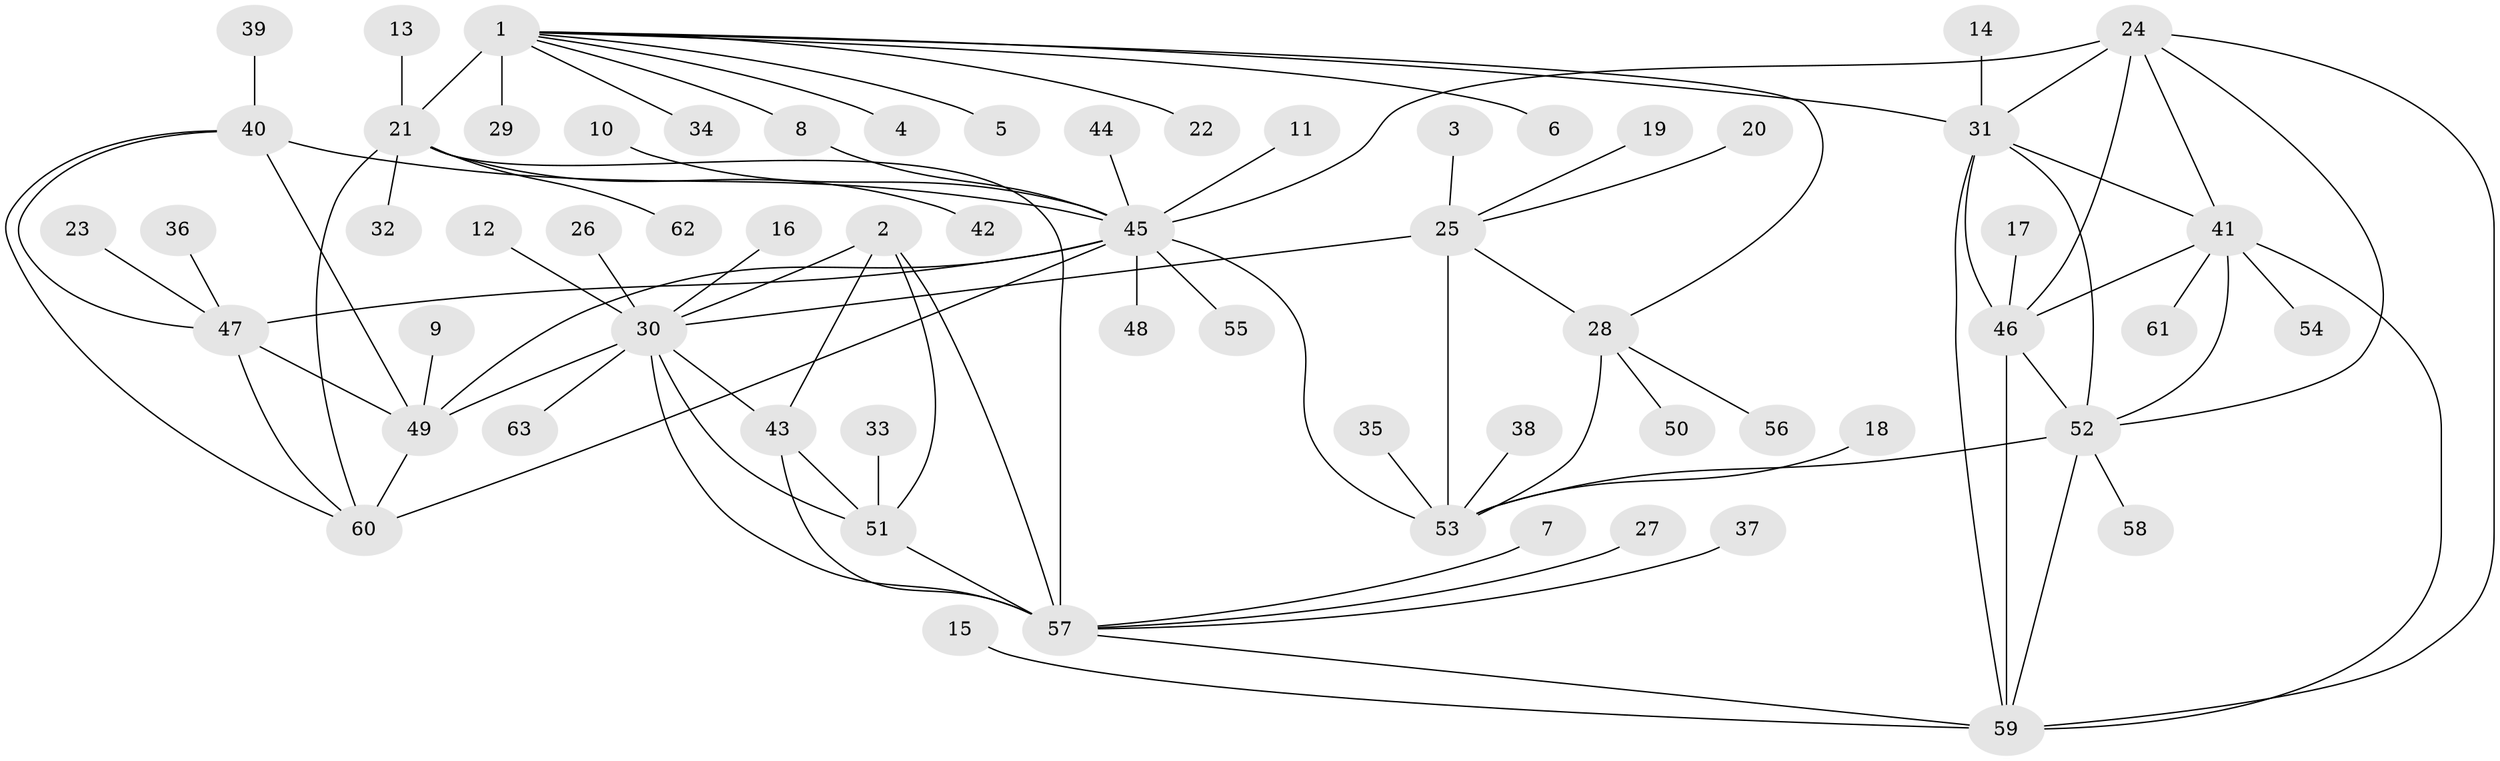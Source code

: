 // original degree distribution, {9: 0.0873015873015873, 8: 0.031746031746031744, 7: 0.03968253968253968, 5: 0.015873015873015872, 13: 0.007936507936507936, 6: 0.015873015873015872, 12: 0.007936507936507936, 10: 0.023809523809523808, 11: 0.007936507936507936, 2: 0.047619047619047616, 1: 0.6825396825396826, 3: 0.031746031746031744}
// Generated by graph-tools (version 1.1) at 2025/50/03/09/25 03:50:34]
// undirected, 63 vertices, 92 edges
graph export_dot {
graph [start="1"]
  node [color=gray90,style=filled];
  1;
  2;
  3;
  4;
  5;
  6;
  7;
  8;
  9;
  10;
  11;
  12;
  13;
  14;
  15;
  16;
  17;
  18;
  19;
  20;
  21;
  22;
  23;
  24;
  25;
  26;
  27;
  28;
  29;
  30;
  31;
  32;
  33;
  34;
  35;
  36;
  37;
  38;
  39;
  40;
  41;
  42;
  43;
  44;
  45;
  46;
  47;
  48;
  49;
  50;
  51;
  52;
  53;
  54;
  55;
  56;
  57;
  58;
  59;
  60;
  61;
  62;
  63;
  1 -- 4 [weight=1.0];
  1 -- 5 [weight=1.0];
  1 -- 6 [weight=1.0];
  1 -- 8 [weight=1.0];
  1 -- 21 [weight=8.0];
  1 -- 22 [weight=1.0];
  1 -- 28 [weight=1.0];
  1 -- 29 [weight=1.0];
  1 -- 31 [weight=1.0];
  1 -- 34 [weight=1.0];
  2 -- 30 [weight=1.0];
  2 -- 43 [weight=1.0];
  2 -- 51 [weight=2.0];
  2 -- 57 [weight=1.0];
  3 -- 25 [weight=1.0];
  7 -- 57 [weight=1.0];
  8 -- 45 [weight=1.0];
  9 -- 49 [weight=1.0];
  10 -- 45 [weight=1.0];
  11 -- 45 [weight=1.0];
  12 -- 30 [weight=1.0];
  13 -- 21 [weight=1.0];
  14 -- 31 [weight=1.0];
  15 -- 59 [weight=1.0];
  16 -- 30 [weight=1.0];
  17 -- 46 [weight=1.0];
  18 -- 53 [weight=1.0];
  19 -- 25 [weight=1.0];
  20 -- 25 [weight=1.0];
  21 -- 32 [weight=1.0];
  21 -- 42 [weight=1.0];
  21 -- 57 [weight=1.0];
  21 -- 60 [weight=1.0];
  21 -- 62 [weight=1.0];
  23 -- 47 [weight=1.0];
  24 -- 31 [weight=1.0];
  24 -- 41 [weight=1.0];
  24 -- 45 [weight=1.0];
  24 -- 46 [weight=1.0];
  24 -- 52 [weight=1.0];
  24 -- 59 [weight=1.0];
  25 -- 28 [weight=3.0];
  25 -- 30 [weight=1.0];
  25 -- 53 [weight=6.0];
  26 -- 30 [weight=1.0];
  27 -- 57 [weight=1.0];
  28 -- 50 [weight=1.0];
  28 -- 53 [weight=2.0];
  28 -- 56 [weight=1.0];
  30 -- 43 [weight=1.0];
  30 -- 49 [weight=1.0];
  30 -- 51 [weight=2.0];
  30 -- 57 [weight=1.0];
  30 -- 63 [weight=1.0];
  31 -- 41 [weight=1.0];
  31 -- 46 [weight=1.0];
  31 -- 52 [weight=1.0];
  31 -- 59 [weight=1.0];
  33 -- 51 [weight=1.0];
  35 -- 53 [weight=1.0];
  36 -- 47 [weight=1.0];
  37 -- 57 [weight=1.0];
  38 -- 53 [weight=1.0];
  39 -- 40 [weight=1.0];
  40 -- 45 [weight=2.0];
  40 -- 47 [weight=1.0];
  40 -- 49 [weight=1.0];
  40 -- 60 [weight=1.0];
  41 -- 46 [weight=1.0];
  41 -- 52 [weight=1.0];
  41 -- 54 [weight=1.0];
  41 -- 59 [weight=1.0];
  41 -- 61 [weight=1.0];
  43 -- 51 [weight=2.0];
  43 -- 57 [weight=1.0];
  44 -- 45 [weight=1.0];
  45 -- 47 [weight=2.0];
  45 -- 48 [weight=1.0];
  45 -- 49 [weight=2.0];
  45 -- 53 [weight=1.0];
  45 -- 55 [weight=1.0];
  45 -- 60 [weight=2.0];
  46 -- 52 [weight=1.0];
  46 -- 59 [weight=1.0];
  47 -- 49 [weight=1.0];
  47 -- 60 [weight=1.0];
  49 -- 60 [weight=1.0];
  51 -- 57 [weight=2.0];
  52 -- 53 [weight=1.0];
  52 -- 58 [weight=1.0];
  52 -- 59 [weight=1.0];
  57 -- 59 [weight=1.0];
}
